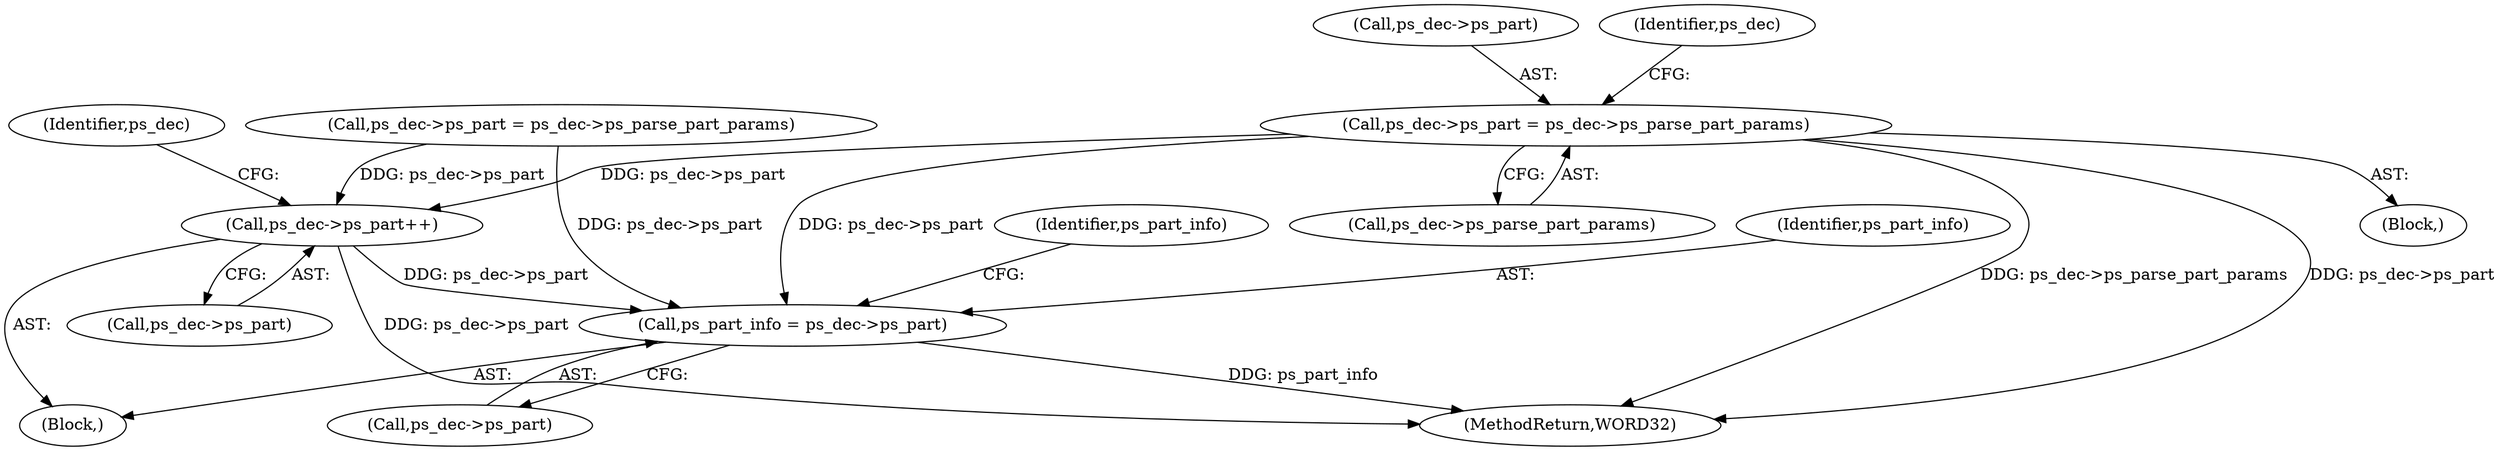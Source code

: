 digraph "0_Android_4a524d3a8ae9aa20c36430008e6bd429443f8f1d_1@pointer" {
"1000873" [label="(Call,ps_dec->ps_part = ps_dec->ps_parse_part_params)"];
"1001042" [label="(Call,ps_part_info = ps_dec->ps_part)"];
"1001057" [label="(Call,ps_dec->ps_part++)"];
"1000873" [label="(Call,ps_dec->ps_part = ps_dec->ps_parse_part_params)"];
"1000877" [label="(Call,ps_dec->ps_parse_part_params)"];
"1000931" [label="(Block,)"];
"1001044" [label="(Call,ps_dec->ps_part)"];
"1001284" [label="(MethodReturn,WORD32)"];
"1001058" [label="(Call,ps_dec->ps_part)"];
"1001049" [label="(Identifier,ps_part_info)"];
"1001043" [label="(Identifier,ps_part_info)"];
"1000874" [label="(Call,ps_dec->ps_part)"];
"1001062" [label="(Identifier,ps_dec)"];
"1000882" [label="(Identifier,ps_dec)"];
"1001057" [label="(Call,ps_dec->ps_part++)"];
"1001042" [label="(Call,ps_part_info = ps_dec->ps_part)"];
"1001160" [label="(Call,ps_dec->ps_part = ps_dec->ps_parse_part_params)"];
"1000136" [label="(Block,)"];
"1000873" -> "1000136"  [label="AST: "];
"1000873" -> "1000877"  [label="CFG: "];
"1000874" -> "1000873"  [label="AST: "];
"1000877" -> "1000873"  [label="AST: "];
"1000882" -> "1000873"  [label="CFG: "];
"1000873" -> "1001284"  [label="DDG: ps_dec->ps_part"];
"1000873" -> "1001284"  [label="DDG: ps_dec->ps_parse_part_params"];
"1000873" -> "1001042"  [label="DDG: ps_dec->ps_part"];
"1000873" -> "1001057"  [label="DDG: ps_dec->ps_part"];
"1001042" -> "1000931"  [label="AST: "];
"1001042" -> "1001044"  [label="CFG: "];
"1001043" -> "1001042"  [label="AST: "];
"1001044" -> "1001042"  [label="AST: "];
"1001049" -> "1001042"  [label="CFG: "];
"1001042" -> "1001284"  [label="DDG: ps_part_info"];
"1001057" -> "1001042"  [label="DDG: ps_dec->ps_part"];
"1001160" -> "1001042"  [label="DDG: ps_dec->ps_part"];
"1001057" -> "1000931"  [label="AST: "];
"1001057" -> "1001058"  [label="CFG: "];
"1001058" -> "1001057"  [label="AST: "];
"1001062" -> "1001057"  [label="CFG: "];
"1001057" -> "1001284"  [label="DDG: ps_dec->ps_part"];
"1001160" -> "1001057"  [label="DDG: ps_dec->ps_part"];
}
